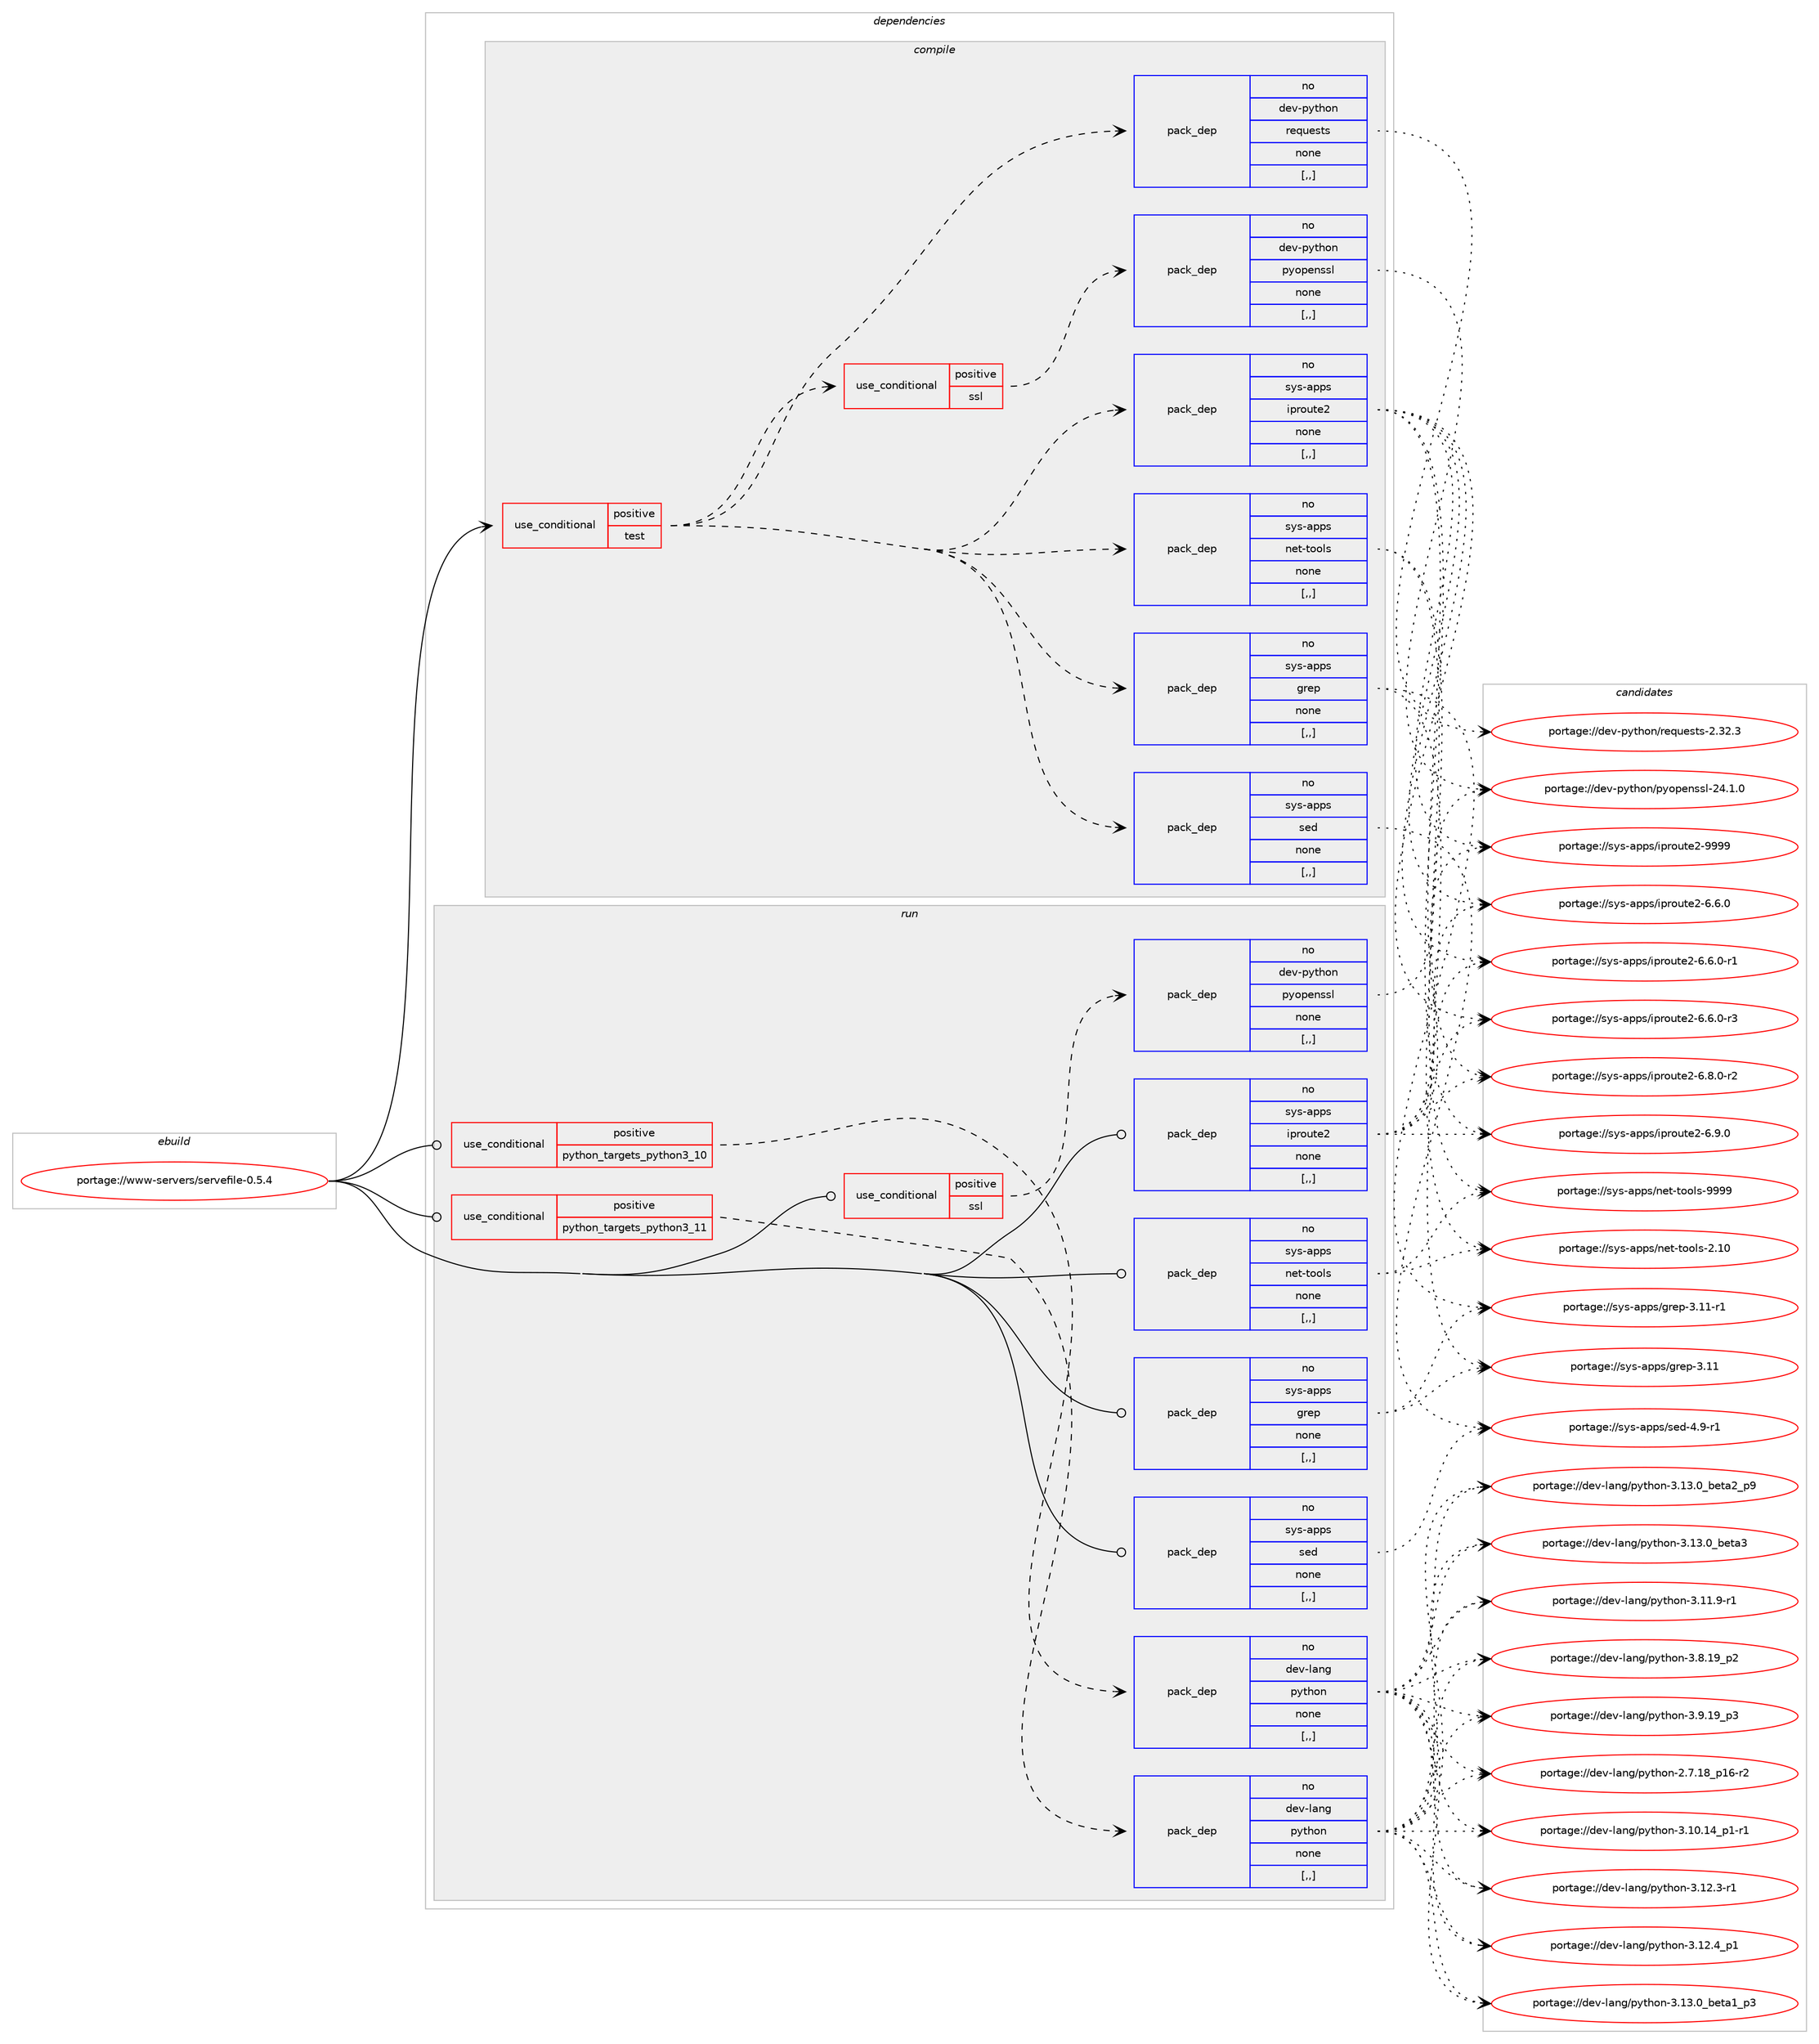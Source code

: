 digraph prolog {

# *************
# Graph options
# *************

newrank=true;
concentrate=true;
compound=true;
graph [rankdir=LR,fontname=Helvetica,fontsize=10,ranksep=1.5];#, ranksep=2.5, nodesep=0.2];
edge  [arrowhead=vee];
node  [fontname=Helvetica,fontsize=10];

# **********
# The ebuild
# **********

subgraph cluster_leftcol {
color=gray;
rank=same;
label=<<i>ebuild</i>>;
id [label="portage://www-servers/servefile-0.5.4", color=red, width=4, href="../www-servers/servefile-0.5.4.svg"];
}

# ****************
# The dependencies
# ****************

subgraph cluster_midcol {
color=gray;
label=<<i>dependencies</i>>;
subgraph cluster_compile {
fillcolor="#eeeeee";
style=filled;
label=<<i>compile</i>>;
subgraph cond118304 {
dependency444340 [label=<<TABLE BORDER="0" CELLBORDER="1" CELLSPACING="0" CELLPADDING="4"><TR><TD ROWSPAN="3" CELLPADDING="10">use_conditional</TD></TR><TR><TD>positive</TD></TR><TR><TD>test</TD></TR></TABLE>>, shape=none, color=red];
subgraph cond118305 {
dependency444341 [label=<<TABLE BORDER="0" CELLBORDER="1" CELLSPACING="0" CELLPADDING="4"><TR><TD ROWSPAN="3" CELLPADDING="10">use_conditional</TD></TR><TR><TD>positive</TD></TR><TR><TD>ssl</TD></TR></TABLE>>, shape=none, color=red];
subgraph pack322739 {
dependency444342 [label=<<TABLE BORDER="0" CELLBORDER="1" CELLSPACING="0" CELLPADDING="4" WIDTH="220"><TR><TD ROWSPAN="6" CELLPADDING="30">pack_dep</TD></TR><TR><TD WIDTH="110">no</TD></TR><TR><TD>dev-python</TD></TR><TR><TD>pyopenssl</TD></TR><TR><TD>none</TD></TR><TR><TD>[,,]</TD></TR></TABLE>>, shape=none, color=blue];
}
dependency444341:e -> dependency444342:w [weight=20,style="dashed",arrowhead="vee"];
}
dependency444340:e -> dependency444341:w [weight=20,style="dashed",arrowhead="vee"];
subgraph pack322740 {
dependency444343 [label=<<TABLE BORDER="0" CELLBORDER="1" CELLSPACING="0" CELLPADDING="4" WIDTH="220"><TR><TD ROWSPAN="6" CELLPADDING="30">pack_dep</TD></TR><TR><TD WIDTH="110">no</TD></TR><TR><TD>sys-apps</TD></TR><TR><TD>grep</TD></TR><TR><TD>none</TD></TR><TR><TD>[,,]</TD></TR></TABLE>>, shape=none, color=blue];
}
dependency444340:e -> dependency444343:w [weight=20,style="dashed",arrowhead="vee"];
subgraph pack322741 {
dependency444344 [label=<<TABLE BORDER="0" CELLBORDER="1" CELLSPACING="0" CELLPADDING="4" WIDTH="220"><TR><TD ROWSPAN="6" CELLPADDING="30">pack_dep</TD></TR><TR><TD WIDTH="110">no</TD></TR><TR><TD>sys-apps</TD></TR><TR><TD>iproute2</TD></TR><TR><TD>none</TD></TR><TR><TD>[,,]</TD></TR></TABLE>>, shape=none, color=blue];
}
dependency444340:e -> dependency444344:w [weight=20,style="dashed",arrowhead="vee"];
subgraph pack322742 {
dependency444345 [label=<<TABLE BORDER="0" CELLBORDER="1" CELLSPACING="0" CELLPADDING="4" WIDTH="220"><TR><TD ROWSPAN="6" CELLPADDING="30">pack_dep</TD></TR><TR><TD WIDTH="110">no</TD></TR><TR><TD>sys-apps</TD></TR><TR><TD>net-tools</TD></TR><TR><TD>none</TD></TR><TR><TD>[,,]</TD></TR></TABLE>>, shape=none, color=blue];
}
dependency444340:e -> dependency444345:w [weight=20,style="dashed",arrowhead="vee"];
subgraph pack322743 {
dependency444346 [label=<<TABLE BORDER="0" CELLBORDER="1" CELLSPACING="0" CELLPADDING="4" WIDTH="220"><TR><TD ROWSPAN="6" CELLPADDING="30">pack_dep</TD></TR><TR><TD WIDTH="110">no</TD></TR><TR><TD>sys-apps</TD></TR><TR><TD>sed</TD></TR><TR><TD>none</TD></TR><TR><TD>[,,]</TD></TR></TABLE>>, shape=none, color=blue];
}
dependency444340:e -> dependency444346:w [weight=20,style="dashed",arrowhead="vee"];
subgraph pack322744 {
dependency444347 [label=<<TABLE BORDER="0" CELLBORDER="1" CELLSPACING="0" CELLPADDING="4" WIDTH="220"><TR><TD ROWSPAN="6" CELLPADDING="30">pack_dep</TD></TR><TR><TD WIDTH="110">no</TD></TR><TR><TD>dev-python</TD></TR><TR><TD>requests</TD></TR><TR><TD>none</TD></TR><TR><TD>[,,]</TD></TR></TABLE>>, shape=none, color=blue];
}
dependency444340:e -> dependency444347:w [weight=20,style="dashed",arrowhead="vee"];
}
id:e -> dependency444340:w [weight=20,style="solid",arrowhead="vee"];
}
subgraph cluster_compileandrun {
fillcolor="#eeeeee";
style=filled;
label=<<i>compile and run</i>>;
}
subgraph cluster_run {
fillcolor="#eeeeee";
style=filled;
label=<<i>run</i>>;
subgraph cond118306 {
dependency444348 [label=<<TABLE BORDER="0" CELLBORDER="1" CELLSPACING="0" CELLPADDING="4"><TR><TD ROWSPAN="3" CELLPADDING="10">use_conditional</TD></TR><TR><TD>positive</TD></TR><TR><TD>python_targets_python3_10</TD></TR></TABLE>>, shape=none, color=red];
subgraph pack322745 {
dependency444349 [label=<<TABLE BORDER="0" CELLBORDER="1" CELLSPACING="0" CELLPADDING="4" WIDTH="220"><TR><TD ROWSPAN="6" CELLPADDING="30">pack_dep</TD></TR><TR><TD WIDTH="110">no</TD></TR><TR><TD>dev-lang</TD></TR><TR><TD>python</TD></TR><TR><TD>none</TD></TR><TR><TD>[,,]</TD></TR></TABLE>>, shape=none, color=blue];
}
dependency444348:e -> dependency444349:w [weight=20,style="dashed",arrowhead="vee"];
}
id:e -> dependency444348:w [weight=20,style="solid",arrowhead="odot"];
subgraph cond118307 {
dependency444350 [label=<<TABLE BORDER="0" CELLBORDER="1" CELLSPACING="0" CELLPADDING="4"><TR><TD ROWSPAN="3" CELLPADDING="10">use_conditional</TD></TR><TR><TD>positive</TD></TR><TR><TD>python_targets_python3_11</TD></TR></TABLE>>, shape=none, color=red];
subgraph pack322746 {
dependency444351 [label=<<TABLE BORDER="0" CELLBORDER="1" CELLSPACING="0" CELLPADDING="4" WIDTH="220"><TR><TD ROWSPAN="6" CELLPADDING="30">pack_dep</TD></TR><TR><TD WIDTH="110">no</TD></TR><TR><TD>dev-lang</TD></TR><TR><TD>python</TD></TR><TR><TD>none</TD></TR><TR><TD>[,,]</TD></TR></TABLE>>, shape=none, color=blue];
}
dependency444350:e -> dependency444351:w [weight=20,style="dashed",arrowhead="vee"];
}
id:e -> dependency444350:w [weight=20,style="solid",arrowhead="odot"];
subgraph cond118308 {
dependency444352 [label=<<TABLE BORDER="0" CELLBORDER="1" CELLSPACING="0" CELLPADDING="4"><TR><TD ROWSPAN="3" CELLPADDING="10">use_conditional</TD></TR><TR><TD>positive</TD></TR><TR><TD>ssl</TD></TR></TABLE>>, shape=none, color=red];
subgraph pack322747 {
dependency444353 [label=<<TABLE BORDER="0" CELLBORDER="1" CELLSPACING="0" CELLPADDING="4" WIDTH="220"><TR><TD ROWSPAN="6" CELLPADDING="30">pack_dep</TD></TR><TR><TD WIDTH="110">no</TD></TR><TR><TD>dev-python</TD></TR><TR><TD>pyopenssl</TD></TR><TR><TD>none</TD></TR><TR><TD>[,,]</TD></TR></TABLE>>, shape=none, color=blue];
}
dependency444352:e -> dependency444353:w [weight=20,style="dashed",arrowhead="vee"];
}
id:e -> dependency444352:w [weight=20,style="solid",arrowhead="odot"];
subgraph pack322748 {
dependency444354 [label=<<TABLE BORDER="0" CELLBORDER="1" CELLSPACING="0" CELLPADDING="4" WIDTH="220"><TR><TD ROWSPAN="6" CELLPADDING="30">pack_dep</TD></TR><TR><TD WIDTH="110">no</TD></TR><TR><TD>sys-apps</TD></TR><TR><TD>grep</TD></TR><TR><TD>none</TD></TR><TR><TD>[,,]</TD></TR></TABLE>>, shape=none, color=blue];
}
id:e -> dependency444354:w [weight=20,style="solid",arrowhead="odot"];
subgraph pack322749 {
dependency444355 [label=<<TABLE BORDER="0" CELLBORDER="1" CELLSPACING="0" CELLPADDING="4" WIDTH="220"><TR><TD ROWSPAN="6" CELLPADDING="30">pack_dep</TD></TR><TR><TD WIDTH="110">no</TD></TR><TR><TD>sys-apps</TD></TR><TR><TD>iproute2</TD></TR><TR><TD>none</TD></TR><TR><TD>[,,]</TD></TR></TABLE>>, shape=none, color=blue];
}
id:e -> dependency444355:w [weight=20,style="solid",arrowhead="odot"];
subgraph pack322750 {
dependency444356 [label=<<TABLE BORDER="0" CELLBORDER="1" CELLSPACING="0" CELLPADDING="4" WIDTH="220"><TR><TD ROWSPAN="6" CELLPADDING="30">pack_dep</TD></TR><TR><TD WIDTH="110">no</TD></TR><TR><TD>sys-apps</TD></TR><TR><TD>net-tools</TD></TR><TR><TD>none</TD></TR><TR><TD>[,,]</TD></TR></TABLE>>, shape=none, color=blue];
}
id:e -> dependency444356:w [weight=20,style="solid",arrowhead="odot"];
subgraph pack322751 {
dependency444357 [label=<<TABLE BORDER="0" CELLBORDER="1" CELLSPACING="0" CELLPADDING="4" WIDTH="220"><TR><TD ROWSPAN="6" CELLPADDING="30">pack_dep</TD></TR><TR><TD WIDTH="110">no</TD></TR><TR><TD>sys-apps</TD></TR><TR><TD>sed</TD></TR><TR><TD>none</TD></TR><TR><TD>[,,]</TD></TR></TABLE>>, shape=none, color=blue];
}
id:e -> dependency444357:w [weight=20,style="solid",arrowhead="odot"];
}
}

# **************
# The candidates
# **************

subgraph cluster_choices {
rank=same;
color=gray;
label=<<i>candidates</i>>;

subgraph choice322739 {
color=black;
nodesep=1;
choice100101118451121211161041111104711212111111210111011511510845505246494648 [label="portage://dev-python/pyopenssl-24.1.0", color=red, width=4,href="../dev-python/pyopenssl-24.1.0.svg"];
dependency444342:e -> choice100101118451121211161041111104711212111111210111011511510845505246494648:w [style=dotted,weight="100"];
}
subgraph choice322740 {
color=black;
nodesep=1;
choice1151211154597112112115471031141011124551464949 [label="portage://sys-apps/grep-3.11", color=red, width=4,href="../sys-apps/grep-3.11.svg"];
choice11512111545971121121154710311410111245514649494511449 [label="portage://sys-apps/grep-3.11-r1", color=red, width=4,href="../sys-apps/grep-3.11-r1.svg"];
dependency444343:e -> choice1151211154597112112115471031141011124551464949:w [style=dotted,weight="100"];
dependency444343:e -> choice11512111545971121121154710311410111245514649494511449:w [style=dotted,weight="100"];
}
subgraph choice322741 {
color=black;
nodesep=1;
choice11512111545971121121154710511211411111711610150455446544648 [label="portage://sys-apps/iproute2-6.6.0", color=red, width=4,href="../sys-apps/iproute2-6.6.0.svg"];
choice115121115459711211211547105112114111117116101504554465446484511449 [label="portage://sys-apps/iproute2-6.6.0-r1", color=red, width=4,href="../sys-apps/iproute2-6.6.0-r1.svg"];
choice115121115459711211211547105112114111117116101504554465446484511451 [label="portage://sys-apps/iproute2-6.6.0-r3", color=red, width=4,href="../sys-apps/iproute2-6.6.0-r3.svg"];
choice115121115459711211211547105112114111117116101504554465646484511450 [label="portage://sys-apps/iproute2-6.8.0-r2", color=red, width=4,href="../sys-apps/iproute2-6.8.0-r2.svg"];
choice11512111545971121121154710511211411111711610150455446574648 [label="portage://sys-apps/iproute2-6.9.0", color=red, width=4,href="../sys-apps/iproute2-6.9.0.svg"];
choice115121115459711211211547105112114111117116101504557575757 [label="portage://sys-apps/iproute2-9999", color=red, width=4,href="../sys-apps/iproute2-9999.svg"];
dependency444344:e -> choice11512111545971121121154710511211411111711610150455446544648:w [style=dotted,weight="100"];
dependency444344:e -> choice115121115459711211211547105112114111117116101504554465446484511449:w [style=dotted,weight="100"];
dependency444344:e -> choice115121115459711211211547105112114111117116101504554465446484511451:w [style=dotted,weight="100"];
dependency444344:e -> choice115121115459711211211547105112114111117116101504554465646484511450:w [style=dotted,weight="100"];
dependency444344:e -> choice11512111545971121121154710511211411111711610150455446574648:w [style=dotted,weight="100"];
dependency444344:e -> choice115121115459711211211547105112114111117116101504557575757:w [style=dotted,weight="100"];
}
subgraph choice322742 {
color=black;
nodesep=1;
choice115121115459711211211547110101116451161111111081154550464948 [label="portage://sys-apps/net-tools-2.10", color=red, width=4,href="../sys-apps/net-tools-2.10.svg"];
choice115121115459711211211547110101116451161111111081154557575757 [label="portage://sys-apps/net-tools-9999", color=red, width=4,href="../sys-apps/net-tools-9999.svg"];
dependency444345:e -> choice115121115459711211211547110101116451161111111081154550464948:w [style=dotted,weight="100"];
dependency444345:e -> choice115121115459711211211547110101116451161111111081154557575757:w [style=dotted,weight="100"];
}
subgraph choice322743 {
color=black;
nodesep=1;
choice115121115459711211211547115101100455246574511449 [label="portage://sys-apps/sed-4.9-r1", color=red, width=4,href="../sys-apps/sed-4.9-r1.svg"];
dependency444346:e -> choice115121115459711211211547115101100455246574511449:w [style=dotted,weight="100"];
}
subgraph choice322744 {
color=black;
nodesep=1;
choice100101118451121211161041111104711410111311710111511611545504651504651 [label="portage://dev-python/requests-2.32.3", color=red, width=4,href="../dev-python/requests-2.32.3.svg"];
dependency444347:e -> choice100101118451121211161041111104711410111311710111511611545504651504651:w [style=dotted,weight="100"];
}
subgraph choice322745 {
color=black;
nodesep=1;
choice100101118451089711010347112121116104111110455046554649569511249544511450 [label="portage://dev-lang/python-2.7.18_p16-r2", color=red, width=4,href="../dev-lang/python-2.7.18_p16-r2.svg"];
choice100101118451089711010347112121116104111110455146494846495295112494511449 [label="portage://dev-lang/python-3.10.14_p1-r1", color=red, width=4,href="../dev-lang/python-3.10.14_p1-r1.svg"];
choice100101118451089711010347112121116104111110455146494946574511449 [label="portage://dev-lang/python-3.11.9-r1", color=red, width=4,href="../dev-lang/python-3.11.9-r1.svg"];
choice100101118451089711010347112121116104111110455146495046514511449 [label="portage://dev-lang/python-3.12.3-r1", color=red, width=4,href="../dev-lang/python-3.12.3-r1.svg"];
choice100101118451089711010347112121116104111110455146495046529511249 [label="portage://dev-lang/python-3.12.4_p1", color=red, width=4,href="../dev-lang/python-3.12.4_p1.svg"];
choice10010111845108971101034711212111610411111045514649514648959810111697499511251 [label="portage://dev-lang/python-3.13.0_beta1_p3", color=red, width=4,href="../dev-lang/python-3.13.0_beta1_p3.svg"];
choice10010111845108971101034711212111610411111045514649514648959810111697509511257 [label="portage://dev-lang/python-3.13.0_beta2_p9", color=red, width=4,href="../dev-lang/python-3.13.0_beta2_p9.svg"];
choice1001011184510897110103471121211161041111104551464951464895981011169751 [label="portage://dev-lang/python-3.13.0_beta3", color=red, width=4,href="../dev-lang/python-3.13.0_beta3.svg"];
choice100101118451089711010347112121116104111110455146564649579511250 [label="portage://dev-lang/python-3.8.19_p2", color=red, width=4,href="../dev-lang/python-3.8.19_p2.svg"];
choice100101118451089711010347112121116104111110455146574649579511251 [label="portage://dev-lang/python-3.9.19_p3", color=red, width=4,href="../dev-lang/python-3.9.19_p3.svg"];
dependency444349:e -> choice100101118451089711010347112121116104111110455046554649569511249544511450:w [style=dotted,weight="100"];
dependency444349:e -> choice100101118451089711010347112121116104111110455146494846495295112494511449:w [style=dotted,weight="100"];
dependency444349:e -> choice100101118451089711010347112121116104111110455146494946574511449:w [style=dotted,weight="100"];
dependency444349:e -> choice100101118451089711010347112121116104111110455146495046514511449:w [style=dotted,weight="100"];
dependency444349:e -> choice100101118451089711010347112121116104111110455146495046529511249:w [style=dotted,weight="100"];
dependency444349:e -> choice10010111845108971101034711212111610411111045514649514648959810111697499511251:w [style=dotted,weight="100"];
dependency444349:e -> choice10010111845108971101034711212111610411111045514649514648959810111697509511257:w [style=dotted,weight="100"];
dependency444349:e -> choice1001011184510897110103471121211161041111104551464951464895981011169751:w [style=dotted,weight="100"];
dependency444349:e -> choice100101118451089711010347112121116104111110455146564649579511250:w [style=dotted,weight="100"];
dependency444349:e -> choice100101118451089711010347112121116104111110455146574649579511251:w [style=dotted,weight="100"];
}
subgraph choice322746 {
color=black;
nodesep=1;
choice100101118451089711010347112121116104111110455046554649569511249544511450 [label="portage://dev-lang/python-2.7.18_p16-r2", color=red, width=4,href="../dev-lang/python-2.7.18_p16-r2.svg"];
choice100101118451089711010347112121116104111110455146494846495295112494511449 [label="portage://dev-lang/python-3.10.14_p1-r1", color=red, width=4,href="../dev-lang/python-3.10.14_p1-r1.svg"];
choice100101118451089711010347112121116104111110455146494946574511449 [label="portage://dev-lang/python-3.11.9-r1", color=red, width=4,href="../dev-lang/python-3.11.9-r1.svg"];
choice100101118451089711010347112121116104111110455146495046514511449 [label="portage://dev-lang/python-3.12.3-r1", color=red, width=4,href="../dev-lang/python-3.12.3-r1.svg"];
choice100101118451089711010347112121116104111110455146495046529511249 [label="portage://dev-lang/python-3.12.4_p1", color=red, width=4,href="../dev-lang/python-3.12.4_p1.svg"];
choice10010111845108971101034711212111610411111045514649514648959810111697499511251 [label="portage://dev-lang/python-3.13.0_beta1_p3", color=red, width=4,href="../dev-lang/python-3.13.0_beta1_p3.svg"];
choice10010111845108971101034711212111610411111045514649514648959810111697509511257 [label="portage://dev-lang/python-3.13.0_beta2_p9", color=red, width=4,href="../dev-lang/python-3.13.0_beta2_p9.svg"];
choice1001011184510897110103471121211161041111104551464951464895981011169751 [label="portage://dev-lang/python-3.13.0_beta3", color=red, width=4,href="../dev-lang/python-3.13.0_beta3.svg"];
choice100101118451089711010347112121116104111110455146564649579511250 [label="portage://dev-lang/python-3.8.19_p2", color=red, width=4,href="../dev-lang/python-3.8.19_p2.svg"];
choice100101118451089711010347112121116104111110455146574649579511251 [label="portage://dev-lang/python-3.9.19_p3", color=red, width=4,href="../dev-lang/python-3.9.19_p3.svg"];
dependency444351:e -> choice100101118451089711010347112121116104111110455046554649569511249544511450:w [style=dotted,weight="100"];
dependency444351:e -> choice100101118451089711010347112121116104111110455146494846495295112494511449:w [style=dotted,weight="100"];
dependency444351:e -> choice100101118451089711010347112121116104111110455146494946574511449:w [style=dotted,weight="100"];
dependency444351:e -> choice100101118451089711010347112121116104111110455146495046514511449:w [style=dotted,weight="100"];
dependency444351:e -> choice100101118451089711010347112121116104111110455146495046529511249:w [style=dotted,weight="100"];
dependency444351:e -> choice10010111845108971101034711212111610411111045514649514648959810111697499511251:w [style=dotted,weight="100"];
dependency444351:e -> choice10010111845108971101034711212111610411111045514649514648959810111697509511257:w [style=dotted,weight="100"];
dependency444351:e -> choice1001011184510897110103471121211161041111104551464951464895981011169751:w [style=dotted,weight="100"];
dependency444351:e -> choice100101118451089711010347112121116104111110455146564649579511250:w [style=dotted,weight="100"];
dependency444351:e -> choice100101118451089711010347112121116104111110455146574649579511251:w [style=dotted,weight="100"];
}
subgraph choice322747 {
color=black;
nodesep=1;
choice100101118451121211161041111104711212111111210111011511510845505246494648 [label="portage://dev-python/pyopenssl-24.1.0", color=red, width=4,href="../dev-python/pyopenssl-24.1.0.svg"];
dependency444353:e -> choice100101118451121211161041111104711212111111210111011511510845505246494648:w [style=dotted,weight="100"];
}
subgraph choice322748 {
color=black;
nodesep=1;
choice1151211154597112112115471031141011124551464949 [label="portage://sys-apps/grep-3.11", color=red, width=4,href="../sys-apps/grep-3.11.svg"];
choice11512111545971121121154710311410111245514649494511449 [label="portage://sys-apps/grep-3.11-r1", color=red, width=4,href="../sys-apps/grep-3.11-r1.svg"];
dependency444354:e -> choice1151211154597112112115471031141011124551464949:w [style=dotted,weight="100"];
dependency444354:e -> choice11512111545971121121154710311410111245514649494511449:w [style=dotted,weight="100"];
}
subgraph choice322749 {
color=black;
nodesep=1;
choice11512111545971121121154710511211411111711610150455446544648 [label="portage://sys-apps/iproute2-6.6.0", color=red, width=4,href="../sys-apps/iproute2-6.6.0.svg"];
choice115121115459711211211547105112114111117116101504554465446484511449 [label="portage://sys-apps/iproute2-6.6.0-r1", color=red, width=4,href="../sys-apps/iproute2-6.6.0-r1.svg"];
choice115121115459711211211547105112114111117116101504554465446484511451 [label="portage://sys-apps/iproute2-6.6.0-r3", color=red, width=4,href="../sys-apps/iproute2-6.6.0-r3.svg"];
choice115121115459711211211547105112114111117116101504554465646484511450 [label="portage://sys-apps/iproute2-6.8.0-r2", color=red, width=4,href="../sys-apps/iproute2-6.8.0-r2.svg"];
choice11512111545971121121154710511211411111711610150455446574648 [label="portage://sys-apps/iproute2-6.9.0", color=red, width=4,href="../sys-apps/iproute2-6.9.0.svg"];
choice115121115459711211211547105112114111117116101504557575757 [label="portage://sys-apps/iproute2-9999", color=red, width=4,href="../sys-apps/iproute2-9999.svg"];
dependency444355:e -> choice11512111545971121121154710511211411111711610150455446544648:w [style=dotted,weight="100"];
dependency444355:e -> choice115121115459711211211547105112114111117116101504554465446484511449:w [style=dotted,weight="100"];
dependency444355:e -> choice115121115459711211211547105112114111117116101504554465446484511451:w [style=dotted,weight="100"];
dependency444355:e -> choice115121115459711211211547105112114111117116101504554465646484511450:w [style=dotted,weight="100"];
dependency444355:e -> choice11512111545971121121154710511211411111711610150455446574648:w [style=dotted,weight="100"];
dependency444355:e -> choice115121115459711211211547105112114111117116101504557575757:w [style=dotted,weight="100"];
}
subgraph choice322750 {
color=black;
nodesep=1;
choice115121115459711211211547110101116451161111111081154550464948 [label="portage://sys-apps/net-tools-2.10", color=red, width=4,href="../sys-apps/net-tools-2.10.svg"];
choice115121115459711211211547110101116451161111111081154557575757 [label="portage://sys-apps/net-tools-9999", color=red, width=4,href="../sys-apps/net-tools-9999.svg"];
dependency444356:e -> choice115121115459711211211547110101116451161111111081154550464948:w [style=dotted,weight="100"];
dependency444356:e -> choice115121115459711211211547110101116451161111111081154557575757:w [style=dotted,weight="100"];
}
subgraph choice322751 {
color=black;
nodesep=1;
choice115121115459711211211547115101100455246574511449 [label="portage://sys-apps/sed-4.9-r1", color=red, width=4,href="../sys-apps/sed-4.9-r1.svg"];
dependency444357:e -> choice115121115459711211211547115101100455246574511449:w [style=dotted,weight="100"];
}
}

}
